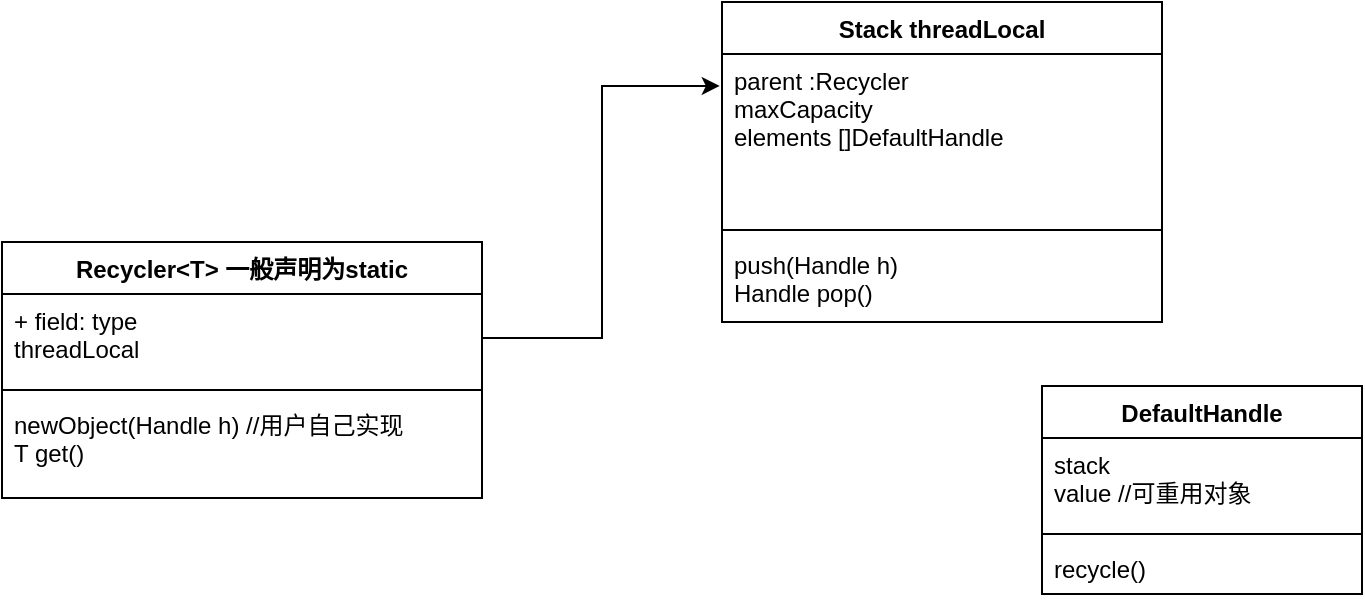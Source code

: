 <mxfile version="12.2.7" type="github" pages="1">
  <diagram id="jndEeYcsWg11ksJjrWFk" name="Page-1">
    <mxGraphModel dx="1759" dy="1710" grid="1" gridSize="10" guides="1" tooltips="1" connect="1" arrows="1" fold="1" page="1" pageScale="1" pageWidth="827" pageHeight="1169" math="0" shadow="0">
      <root>
        <mxCell id="0"/>
        <mxCell id="1" parent="0"/>
        <mxCell id="w7ByeeV-R5KUi5AX5EJL-1" value="DefaultHandle" style="swimlane;fontStyle=1;align=center;verticalAlign=top;childLayout=stackLayout;horizontal=1;startSize=26;horizontalStack=0;resizeParent=1;resizeParentMax=0;resizeLast=0;collapsible=1;marginBottom=0;" vertex="1" parent="1">
          <mxGeometry x="500" y="182" width="160" height="104" as="geometry"/>
        </mxCell>
        <mxCell id="w7ByeeV-R5KUi5AX5EJL-2" value="stack&#xa;value //可重用对象" style="text;strokeColor=none;fillColor=none;align=left;verticalAlign=top;spacingLeft=4;spacingRight=4;overflow=hidden;rotatable=0;points=[[0,0.5],[1,0.5]];portConstraint=eastwest;" vertex="1" parent="w7ByeeV-R5KUi5AX5EJL-1">
          <mxGeometry y="26" width="160" height="44" as="geometry"/>
        </mxCell>
        <mxCell id="w7ByeeV-R5KUi5AX5EJL-3" value="" style="line;strokeWidth=1;fillColor=none;align=left;verticalAlign=middle;spacingTop=-1;spacingLeft=3;spacingRight=3;rotatable=0;labelPosition=right;points=[];portConstraint=eastwest;" vertex="1" parent="w7ByeeV-R5KUi5AX5EJL-1">
          <mxGeometry y="70" width="160" height="8" as="geometry"/>
        </mxCell>
        <mxCell id="w7ByeeV-R5KUi5AX5EJL-4" value="recycle()" style="text;strokeColor=none;fillColor=none;align=left;verticalAlign=top;spacingLeft=4;spacingRight=4;overflow=hidden;rotatable=0;points=[[0,0.5],[1,0.5]];portConstraint=eastwest;" vertex="1" parent="w7ByeeV-R5KUi5AX5EJL-1">
          <mxGeometry y="78" width="160" height="26" as="geometry"/>
        </mxCell>
        <mxCell id="w7ByeeV-R5KUi5AX5EJL-5" value="Recycler&lt;T&gt; 一般声明为static" style="swimlane;fontStyle=1;align=center;verticalAlign=top;childLayout=stackLayout;horizontal=1;startSize=26;horizontalStack=0;resizeParent=1;resizeParentMax=0;resizeLast=0;collapsible=1;marginBottom=0;" vertex="1" parent="1">
          <mxGeometry x="-20" y="110" width="240" height="128" as="geometry"/>
        </mxCell>
        <mxCell id="w7ByeeV-R5KUi5AX5EJL-6" value="+ field: type&#xa;threadLocal" style="text;strokeColor=none;fillColor=none;align=left;verticalAlign=top;spacingLeft=4;spacingRight=4;overflow=hidden;rotatable=0;points=[[0,0.5],[1,0.5]];portConstraint=eastwest;" vertex="1" parent="w7ByeeV-R5KUi5AX5EJL-5">
          <mxGeometry y="26" width="240" height="44" as="geometry"/>
        </mxCell>
        <mxCell id="w7ByeeV-R5KUi5AX5EJL-7" value="" style="line;strokeWidth=1;fillColor=none;align=left;verticalAlign=middle;spacingTop=-1;spacingLeft=3;spacingRight=3;rotatable=0;labelPosition=right;points=[];portConstraint=eastwest;" vertex="1" parent="w7ByeeV-R5KUi5AX5EJL-5">
          <mxGeometry y="70" width="240" height="8" as="geometry"/>
        </mxCell>
        <mxCell id="w7ByeeV-R5KUi5AX5EJL-8" value="newObject(Handle h) //用户自己实现&#xa;T get()" style="text;strokeColor=none;fillColor=none;align=left;verticalAlign=top;spacingLeft=4;spacingRight=4;overflow=hidden;rotatable=0;points=[[0,0.5],[1,0.5]];portConstraint=eastwest;" vertex="1" parent="w7ByeeV-R5KUi5AX5EJL-5">
          <mxGeometry y="78" width="240" height="50" as="geometry"/>
        </mxCell>
        <mxCell id="w7ByeeV-R5KUi5AX5EJL-10" value="Stack threadLocal" style="swimlane;fontStyle=1;align=center;verticalAlign=top;childLayout=stackLayout;horizontal=1;startSize=26;horizontalStack=0;resizeParent=1;resizeParentMax=0;resizeLast=0;collapsible=1;marginBottom=0;" vertex="1" parent="1">
          <mxGeometry x="340" y="-10" width="220" height="160" as="geometry"/>
        </mxCell>
        <mxCell id="w7ByeeV-R5KUi5AX5EJL-11" value="parent :Recycler&#xa;maxCapacity&#xa;elements []DefaultHandle" style="text;strokeColor=none;fillColor=none;align=left;verticalAlign=top;spacingLeft=4;spacingRight=4;overflow=hidden;rotatable=0;points=[[0,0.5],[1,0.5]];portConstraint=eastwest;" vertex="1" parent="w7ByeeV-R5KUi5AX5EJL-10">
          <mxGeometry y="26" width="220" height="84" as="geometry"/>
        </mxCell>
        <mxCell id="w7ByeeV-R5KUi5AX5EJL-12" value="" style="line;strokeWidth=1;fillColor=none;align=left;verticalAlign=middle;spacingTop=-1;spacingLeft=3;spacingRight=3;rotatable=0;labelPosition=right;points=[];portConstraint=eastwest;" vertex="1" parent="w7ByeeV-R5KUi5AX5EJL-10">
          <mxGeometry y="110" width="220" height="8" as="geometry"/>
        </mxCell>
        <mxCell id="w7ByeeV-R5KUi5AX5EJL-13" value="push(Handle h)&#xa;Handle pop()" style="text;strokeColor=none;fillColor=none;align=left;verticalAlign=top;spacingLeft=4;spacingRight=4;overflow=hidden;rotatable=0;points=[[0,0.5],[1,0.5]];portConstraint=eastwest;" vertex="1" parent="w7ByeeV-R5KUi5AX5EJL-10">
          <mxGeometry y="118" width="220" height="42" as="geometry"/>
        </mxCell>
        <mxCell id="w7ByeeV-R5KUi5AX5EJL-14" style="edgeStyle=orthogonalEdgeStyle;rounded=0;orthogonalLoop=1;jettySize=auto;html=1;exitX=1;exitY=0.5;exitDx=0;exitDy=0;entryX=-0.005;entryY=0.19;entryDx=0;entryDy=0;entryPerimeter=0;" edge="1" parent="1" source="w7ByeeV-R5KUi5AX5EJL-6" target="w7ByeeV-R5KUi5AX5EJL-11">
          <mxGeometry relative="1" as="geometry"/>
        </mxCell>
      </root>
    </mxGraphModel>
  </diagram>
</mxfile>
